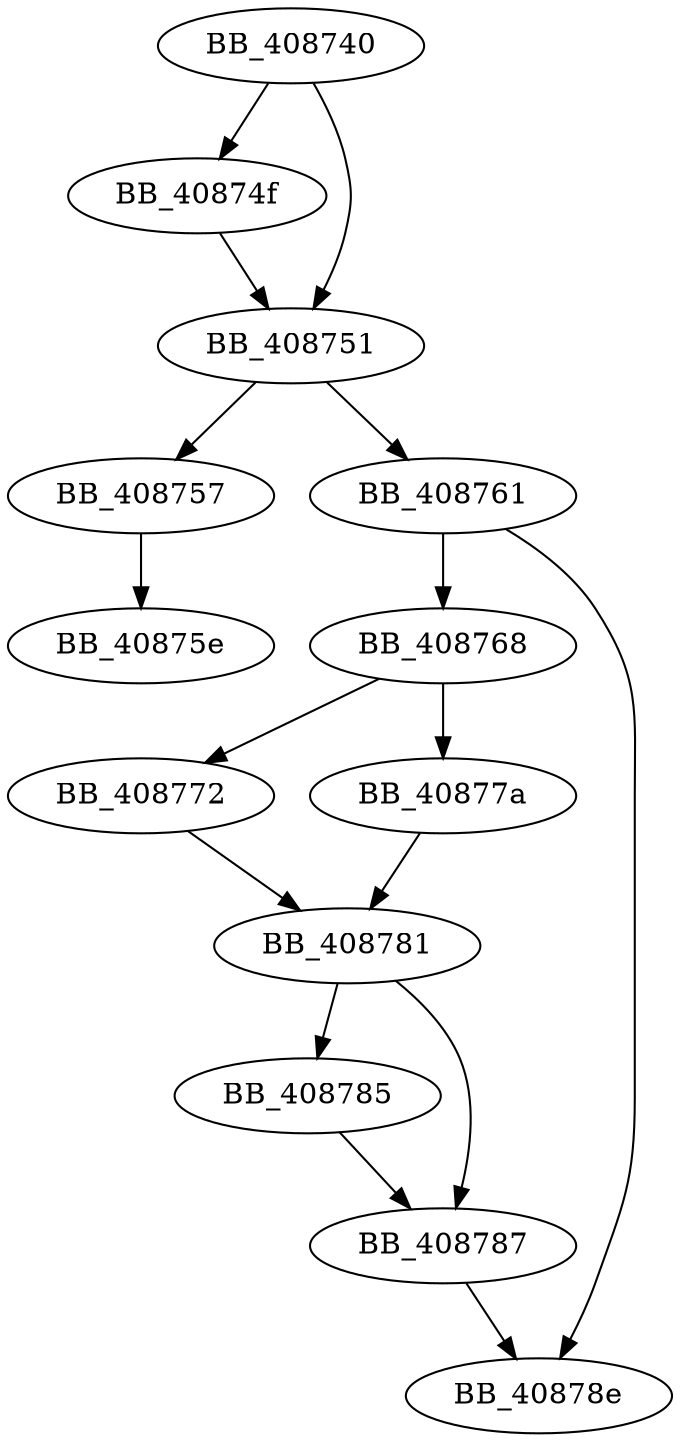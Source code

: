 DiGraph sub_408740{
BB_408740->BB_40874f
BB_408740->BB_408751
BB_40874f->BB_408751
BB_408751->BB_408757
BB_408751->BB_408761
BB_408757->BB_40875e
BB_408761->BB_408768
BB_408761->BB_40878e
BB_408768->BB_408772
BB_408768->BB_40877a
BB_408772->BB_408781
BB_40877a->BB_408781
BB_408781->BB_408785
BB_408781->BB_408787
BB_408785->BB_408787
BB_408787->BB_40878e
}
